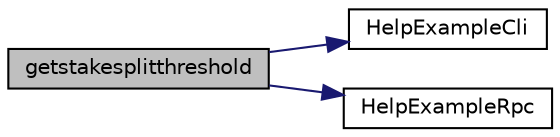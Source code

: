 digraph "getstakesplitthreshold"
{
  edge [fontname="Helvetica",fontsize="10",labelfontname="Helvetica",labelfontsize="10"];
  node [fontname="Helvetica",fontsize="10",shape=record];
  rankdir="LR";
  Node629 [label="getstakesplitthreshold",height=0.2,width=0.4,color="black", fillcolor="grey75", style="filled", fontcolor="black"];
  Node629 -> Node630 [color="midnightblue",fontsize="10",style="solid",fontname="Helvetica"];
  Node630 [label="HelpExampleCli",height=0.2,width=0.4,color="black", fillcolor="white", style="filled",URL="$rpcserver_8cpp.html#ac01ac6eab5467567ed0da106814e04ec"];
  Node629 -> Node631 [color="midnightblue",fontsize="10",style="solid",fontname="Helvetica"];
  Node631 [label="HelpExampleRpc",height=0.2,width=0.4,color="black", fillcolor="white", style="filled",URL="$rpcserver_8cpp.html#a06ea60e24e5a1053a14a11b1009bf9ef"];
}

